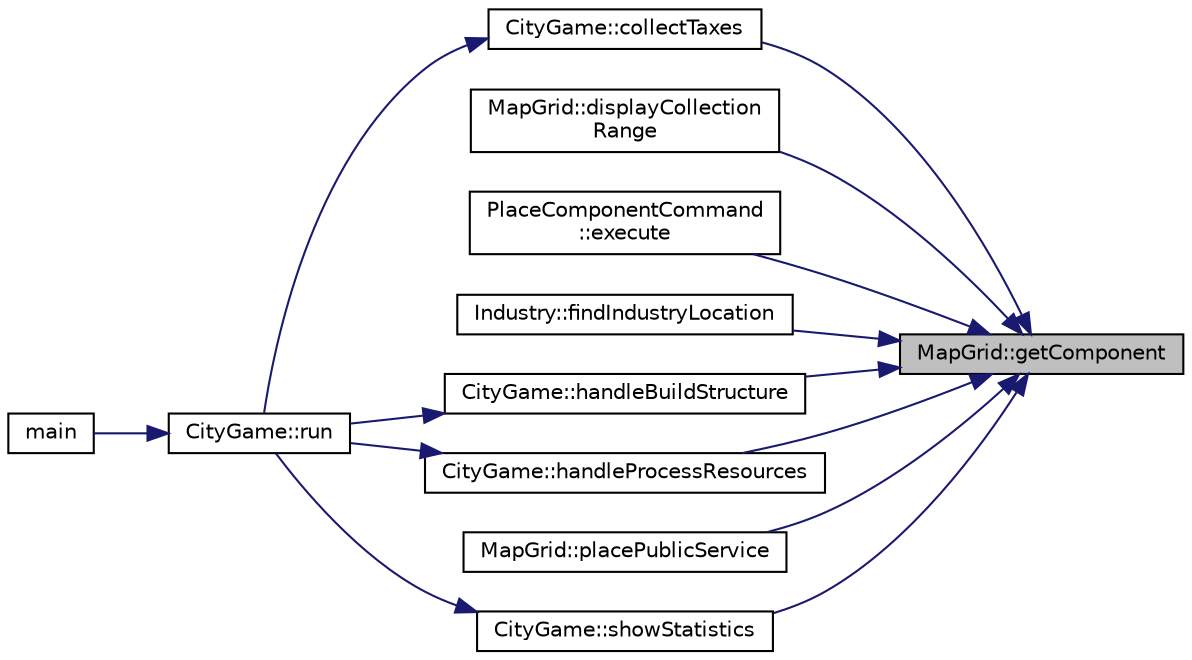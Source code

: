 digraph "MapGrid::getComponent"
{
 // LATEX_PDF_SIZE
  edge [fontname="Helvetica",fontsize="10",labelfontname="Helvetica",labelfontsize="10"];
  node [fontname="Helvetica",fontsize="10",shape=record];
  rankdir="RL";
  Node1 [label="MapGrid::getComponent",height=0.2,width=0.4,color="black", fillcolor="grey75", style="filled", fontcolor="black",tooltip=" "];
  Node1 -> Node2 [dir="back",color="midnightblue",fontsize="10",style="solid"];
  Node2 [label="CityGame::collectTaxes",height=0.2,width=0.4,color="black", fillcolor="white", style="filled",URL="$classCityGame.html#ab286962cca4449729475a62431fa3bc6",tooltip=" "];
  Node2 -> Node3 [dir="back",color="midnightblue",fontsize="10",style="solid"];
  Node3 [label="CityGame::run",height=0.2,width=0.4,color="black", fillcolor="white", style="filled",URL="$classCityGame.html#ad26bc885078e071e3ad2b40787fcca18",tooltip=" "];
  Node3 -> Node4 [dir="back",color="midnightblue",fontsize="10",style="solid"];
  Node4 [label="main",height=0.2,width=0.4,color="black", fillcolor="white", style="filled",URL="$main_8cpp.html#ae66f6b31b5ad750f1fe042a706a4e3d4",tooltip=" "];
  Node1 -> Node5 [dir="back",color="midnightblue",fontsize="10",style="solid"];
  Node5 [label="MapGrid::displayCollection\lRange",height=0.2,width=0.4,color="black", fillcolor="white", style="filled",URL="$classMapGrid.html#ac9b13a3f1577784829e8a39ad37b1e44",tooltip=" "];
  Node1 -> Node6 [dir="back",color="midnightblue",fontsize="10",style="solid"];
  Node6 [label="PlaceComponentCommand\l::execute",height=0.2,width=0.4,color="black", fillcolor="white", style="filled",URL="$classPlaceComponentCommand.html#aa4967ddf48dca107ef3b826f14e0e6bf",tooltip="Executes the command, placing the component on the MapGrid."];
  Node1 -> Node7 [dir="back",color="midnightblue",fontsize="10",style="solid"];
  Node7 [label="Industry::findIndustryLocation",height=0.2,width=0.4,color="black", fillcolor="white", style="filled",URL="$classIndustry.html#aa17e0e9d6e9a7acd6d5e487ccfccfd80",tooltip="Finds the location of the industry on the map."];
  Node1 -> Node8 [dir="back",color="midnightblue",fontsize="10",style="solid"];
  Node8 [label="CityGame::handleBuildStructure",height=0.2,width=0.4,color="black", fillcolor="white", style="filled",URL="$classCityGame.html#adef5c49d44b7b5faf191ec7c7684148d",tooltip=" "];
  Node8 -> Node3 [dir="back",color="midnightblue",fontsize="10",style="solid"];
  Node1 -> Node9 [dir="back",color="midnightblue",fontsize="10",style="solid"];
  Node9 [label="CityGame::handleProcessResources",height=0.2,width=0.4,color="black", fillcolor="white", style="filled",URL="$classCityGame.html#addcb4e07c76c1f163be52021d4029c3b",tooltip=" "];
  Node9 -> Node3 [dir="back",color="midnightblue",fontsize="10",style="solid"];
  Node1 -> Node10 [dir="back",color="midnightblue",fontsize="10",style="solid"];
  Node10 [label="MapGrid::placePublicService",height=0.2,width=0.4,color="black", fillcolor="white", style="filled",URL="$classMapGrid.html#abdafd489ed0debe9d64ba0cb5cbf8579",tooltip=" "];
  Node1 -> Node11 [dir="back",color="midnightblue",fontsize="10",style="solid"];
  Node11 [label="CityGame::showStatistics",height=0.2,width=0.4,color="black", fillcolor="white", style="filled",URL="$classCityGame.html#a80179f957a5ae53c132901b08ac34fa5",tooltip=" "];
  Node11 -> Node3 [dir="back",color="midnightblue",fontsize="10",style="solid"];
}
